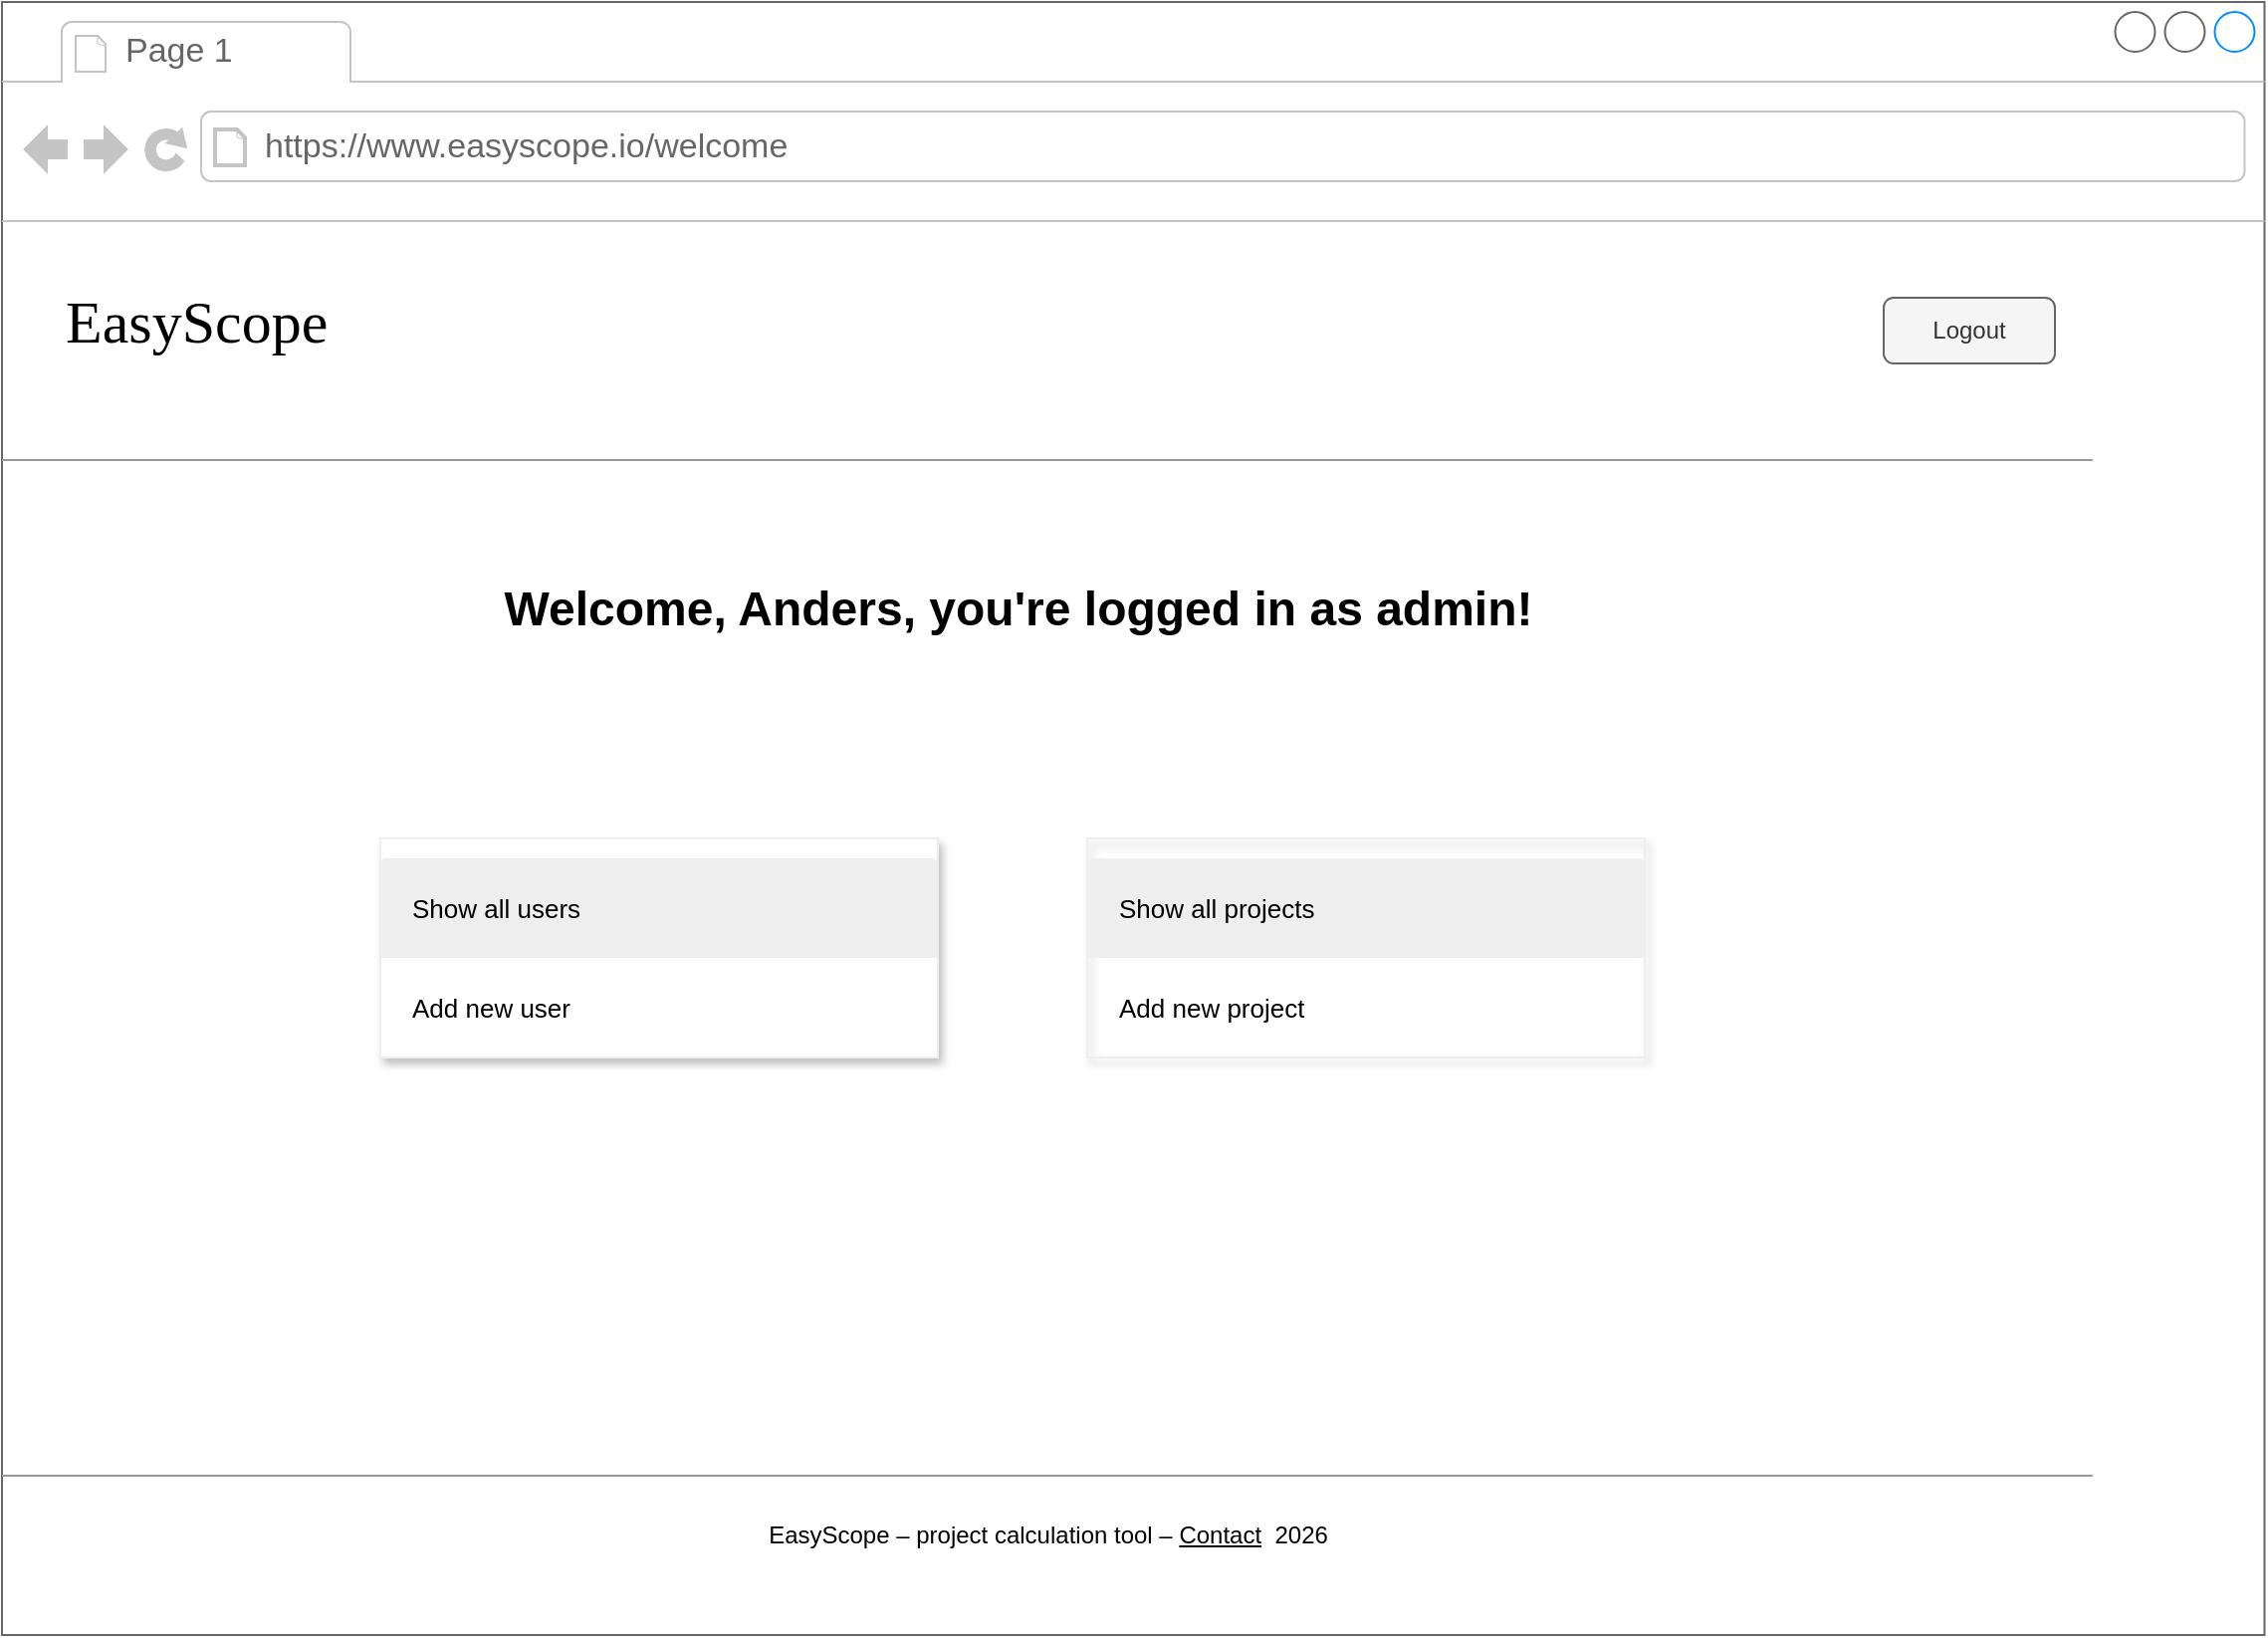 <mxfile version="22.1.22" type="embed">
  <diagram name="Page-1" id="2cc2dc42-3aac-f2a9-1cec-7a8b7cbee084">
    <mxGraphModel dx="1400" dy="854" grid="1" gridSize="10" guides="1" tooltips="1" connect="1" arrows="1" fold="1" page="1" pageScale="1" pageWidth="1100" pageHeight="850" background="none" math="0" shadow="0">
      <root>
        <mxCell id="0" />
        <mxCell id="1" parent="0" />
        <mxCell id="7026571954dc6520-1" value="" style="strokeWidth=1;shadow=0;dashed=0;align=center;html=1;shape=mxgraph.mockup.containers.browserWindow;rSize=0;strokeColor=#666666;mainText=,;recursiveResize=0;rounded=0;labelBackgroundColor=none;fontFamily=Verdana;fontSize=12" parent="1" vertex="1">
          <mxGeometry x="25" y="120" width="1136.25" height="820" as="geometry" />
        </mxCell>
        <mxCell id="7026571954dc6520-2" value="Page 1" style="strokeWidth=1;shadow=0;dashed=0;align=center;html=1;shape=mxgraph.mockup.containers.anchor;fontSize=17;fontColor=#666666;align=left;" parent="7026571954dc6520-1" vertex="1">
          <mxGeometry x="60" y="12" width="110" height="26" as="geometry" />
        </mxCell>
        <mxCell id="7026571954dc6520-3" value="https://www.easyscope.io/welcome" style="strokeWidth=1;shadow=0;dashed=0;align=center;html=1;shape=mxgraph.mockup.containers.anchor;rSize=0;fontSize=17;fontColor=#666666;align=left;" parent="7026571954dc6520-1" vertex="1">
          <mxGeometry x="130" y="60" width="250" height="26" as="geometry" />
        </mxCell>
        <mxCell id="7026571954dc6520-4" value="EasyScope" style="text;html=1;points=[];align=left;verticalAlign=top;spacingTop=-4;fontSize=30;fontFamily=Verdana" parent="7026571954dc6520-1" vertex="1">
          <mxGeometry x="30" y="140" width="340" height="50" as="geometry" />
        </mxCell>
        <mxCell id="7026571954dc6520-15" value="" style="verticalLabelPosition=bottom;shadow=0;dashed=0;align=center;html=1;verticalAlign=top;strokeWidth=1;shape=mxgraph.mockup.markup.line;strokeColor=#999999;rounded=0;labelBackgroundColor=none;fillColor=#ffffff;fontFamily=Verdana;fontSize=12;fontColor=#000000;" parent="7026571954dc6520-1" vertex="1">
          <mxGeometry y="220" width="1050" height="20" as="geometry" />
        </mxCell>
        <mxCell id="7026571954dc6520-21" value="" style="verticalLabelPosition=bottom;shadow=0;dashed=0;align=center;html=1;verticalAlign=top;strokeWidth=1;shape=mxgraph.mockup.markup.line;strokeColor=#999999;rounded=0;labelBackgroundColor=none;fillColor=#ffffff;fontFamily=Verdana;fontSize=12;fontColor=#000000;" parent="7026571954dc6520-1" vertex="1">
          <mxGeometry y="730" width="1050" height="20" as="geometry" />
        </mxCell>
        <UserObject label="EasyScope – project calculation tool – &lt;u&gt;Contact&lt;/u&gt; &amp;nbsp;%date{yyyy}%" placeholders="1" id="4pS1J_gDfBk0JrCyh1Ln-23">
          <mxCell style="text;html=1;strokeColor=none;fillColor=none;align=center;verticalAlign=middle;whiteSpace=wrap;overflow=hidden;" parent="7026571954dc6520-1" vertex="1">
            <mxGeometry x="253.75" y="760" width="542.5" height="20" as="geometry" />
          </mxCell>
        </UserObject>
        <mxCell id="4pS1J_gDfBk0JrCyh1Ln-25" value="Welcome, Anders, you&#39;re logged in as admin!" style="text;strokeColor=none;fillColor=none;html=1;fontSize=24;fontStyle=1;verticalAlign=middle;align=center;" parent="7026571954dc6520-1" vertex="1">
          <mxGeometry x="460" y="285" width="100" height="40" as="geometry" />
        </mxCell>
        <mxCell id="4pS1J_gDfBk0JrCyh1Ln-39" value="" style="swimlane;shape=rect;strokeColor=#EEEEEE;fillColor=#ffffff;fontColor=#000000;fontStyle=0;childLayout=stackLayout;horizontal=1;startSize=0;horizontalStack=0;resizeParent=1;resizeParentMax=0;resizeLast=0;collapsible=0;marginBottom=0;whiteSpace=wrap;html=1;shadow=1;" parent="7026571954dc6520-1" vertex="1">
          <mxGeometry x="190" y="420" width="280" height="110" as="geometry" />
        </mxCell>
        <mxCell id="4pS1J_gDfBk0JrCyh1Ln-40" value="" style="text;strokeColor=none;align=left;verticalAlign=middle;spacing=16;overflow=hidden;points=[[0,0.5],[1,0.5]];portConstraint=eastwest;rotatable=0;whiteSpace=wrap;html=1;shape=mxgraph.bootstrap.topButton;rSize=3;fillColor=none;fontSize=13;fontColor=inherit;" parent="4pS1J_gDfBk0JrCyh1Ln-39" vertex="1">
          <mxGeometry width="280" height="10" as="geometry" />
        </mxCell>
        <mxCell id="4pS1J_gDfBk0JrCyh1Ln-41" value="Show all users" style="text;strokeColor=none;align=left;verticalAlign=middle;spacing=16;overflow=hidden;points=[[0,0.5],[1,0.5]];portConstraint=eastwest;rotatable=0;whiteSpace=wrap;html=1;shape=mxgraph.bootstrap.topButton;rSize=3;fillColor=#EEEEEE;fontSize=13;fontColor=inherit;" parent="4pS1J_gDfBk0JrCyh1Ln-39" vertex="1">
          <mxGeometry y="10" width="280" height="50" as="geometry" />
        </mxCell>
        <mxCell id="4pS1J_gDfBk0JrCyh1Ln-42" value="Add new user" style="text;strokeColor=none;align=left;verticalAlign=middle;spacing=16;overflow=hidden;points=[[0,0.5],[1,0.5]];portConstraint=eastwest;rotatable=0;whiteSpace=wrap;html=1;shape=mxgraph.bootstrap.topButton;rSize=3;fillColor=none;fontSize=13;fontColor=inherit;" parent="4pS1J_gDfBk0JrCyh1Ln-39" vertex="1">
          <mxGeometry y="60" width="280" height="50" as="geometry" />
        </mxCell>
        <mxCell id="3" value="Logout" style="rounded=1;fillColor=#f5f5f5;strokeColor=#666666;html=1;whiteSpace=wrap;fontColor=#333333;align=center;verticalAlign=middle;fontStyle=0;fontSize=12;sketch=0;" vertex="1" parent="7026571954dc6520-1">
          <mxGeometry x="945" y="148.5" width="86" height="33" as="geometry" />
        </mxCell>
        <mxCell id="4pS1J_gDfBk0JrCyh1Ln-44" value="" style="swimlane;shape=rect;strokeColor=#EEEEEE;fillColor=none;fontColor=#000000;fontStyle=0;childLayout=stackLayout;horizontal=1;startSize=0;horizontalStack=0;resizeParent=1;resizeParentMax=0;resizeLast=0;collapsible=0;marginBottom=0;whiteSpace=wrap;html=1;shadow=1;" parent="1" vertex="1">
          <mxGeometry x="570" y="540" width="280" height="110" as="geometry" />
        </mxCell>
        <mxCell id="4pS1J_gDfBk0JrCyh1Ln-45" value="" style="text;strokeColor=none;align=left;verticalAlign=middle;spacing=16;overflow=hidden;points=[[0,0.5],[1,0.5]];portConstraint=eastwest;rotatable=0;whiteSpace=wrap;html=1;shape=mxgraph.bootstrap.topButton;rSize=3;fillColor=none;fontSize=13;fontColor=inherit;" parent="4pS1J_gDfBk0JrCyh1Ln-44" vertex="1">
          <mxGeometry width="280" height="10" as="geometry" />
        </mxCell>
        <mxCell id="4pS1J_gDfBk0JrCyh1Ln-46" value="Show all projects" style="text;strokeColor=none;align=left;verticalAlign=middle;spacing=16;overflow=hidden;points=[[0,0.5],[1,0.5]];portConstraint=eastwest;rotatable=0;whiteSpace=wrap;html=1;shape=mxgraph.bootstrap.topButton;rSize=3;fillColor=#EEEEEE;fontSize=13;fontColor=inherit;" parent="4pS1J_gDfBk0JrCyh1Ln-44" vertex="1">
          <mxGeometry y="10" width="280" height="50" as="geometry" />
        </mxCell>
        <mxCell id="4pS1J_gDfBk0JrCyh1Ln-57" value="Add new project" style="text;strokeColor=none;align=left;verticalAlign=middle;spacing=16;overflow=hidden;points=[[0,0.5],[1,0.5]];portConstraint=eastwest;rotatable=0;whiteSpace=wrap;html=1;shape=mxgraph.bootstrap.topButton;rSize=3;fillColor=none;fontSize=13;fontColor=inherit;" parent="4pS1J_gDfBk0JrCyh1Ln-44" vertex="1">
          <mxGeometry y="60" width="280" height="50" as="geometry" />
        </mxCell>
      </root>
    </mxGraphModel>
  </diagram>
</mxfile>
